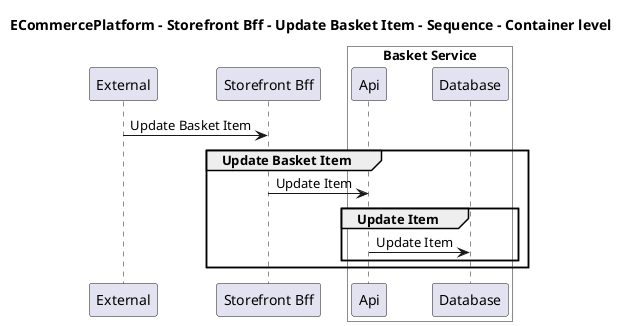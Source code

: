 @startuml

title ECommercePlatform - Storefront Bff - Update Basket Item - Sequence - Container level

participant "External" as C4InterFlow.SoftwareSystems.ExternalSystem
participant "Storefront Bff" as ECommercePlatform.SoftwareSystems.StorefrontBff

box "Basket Service" #White
    participant "Api" as ECommercePlatform.SoftwareSystems.BasketService.Containers.Api
    participant "Database" as ECommercePlatform.SoftwareSystems.BasketService.Containers.Database
end box


C4InterFlow.SoftwareSystems.ExternalSystem -> ECommercePlatform.SoftwareSystems.StorefrontBff : Update Basket Item
group Update Basket Item
ECommercePlatform.SoftwareSystems.StorefrontBff -> ECommercePlatform.SoftwareSystems.BasketService.Containers.Api : Update Item
group Update Item
ECommercePlatform.SoftwareSystems.BasketService.Containers.Api -> ECommercePlatform.SoftwareSystems.BasketService.Containers.Database : Update Item
end
end


@enduml
